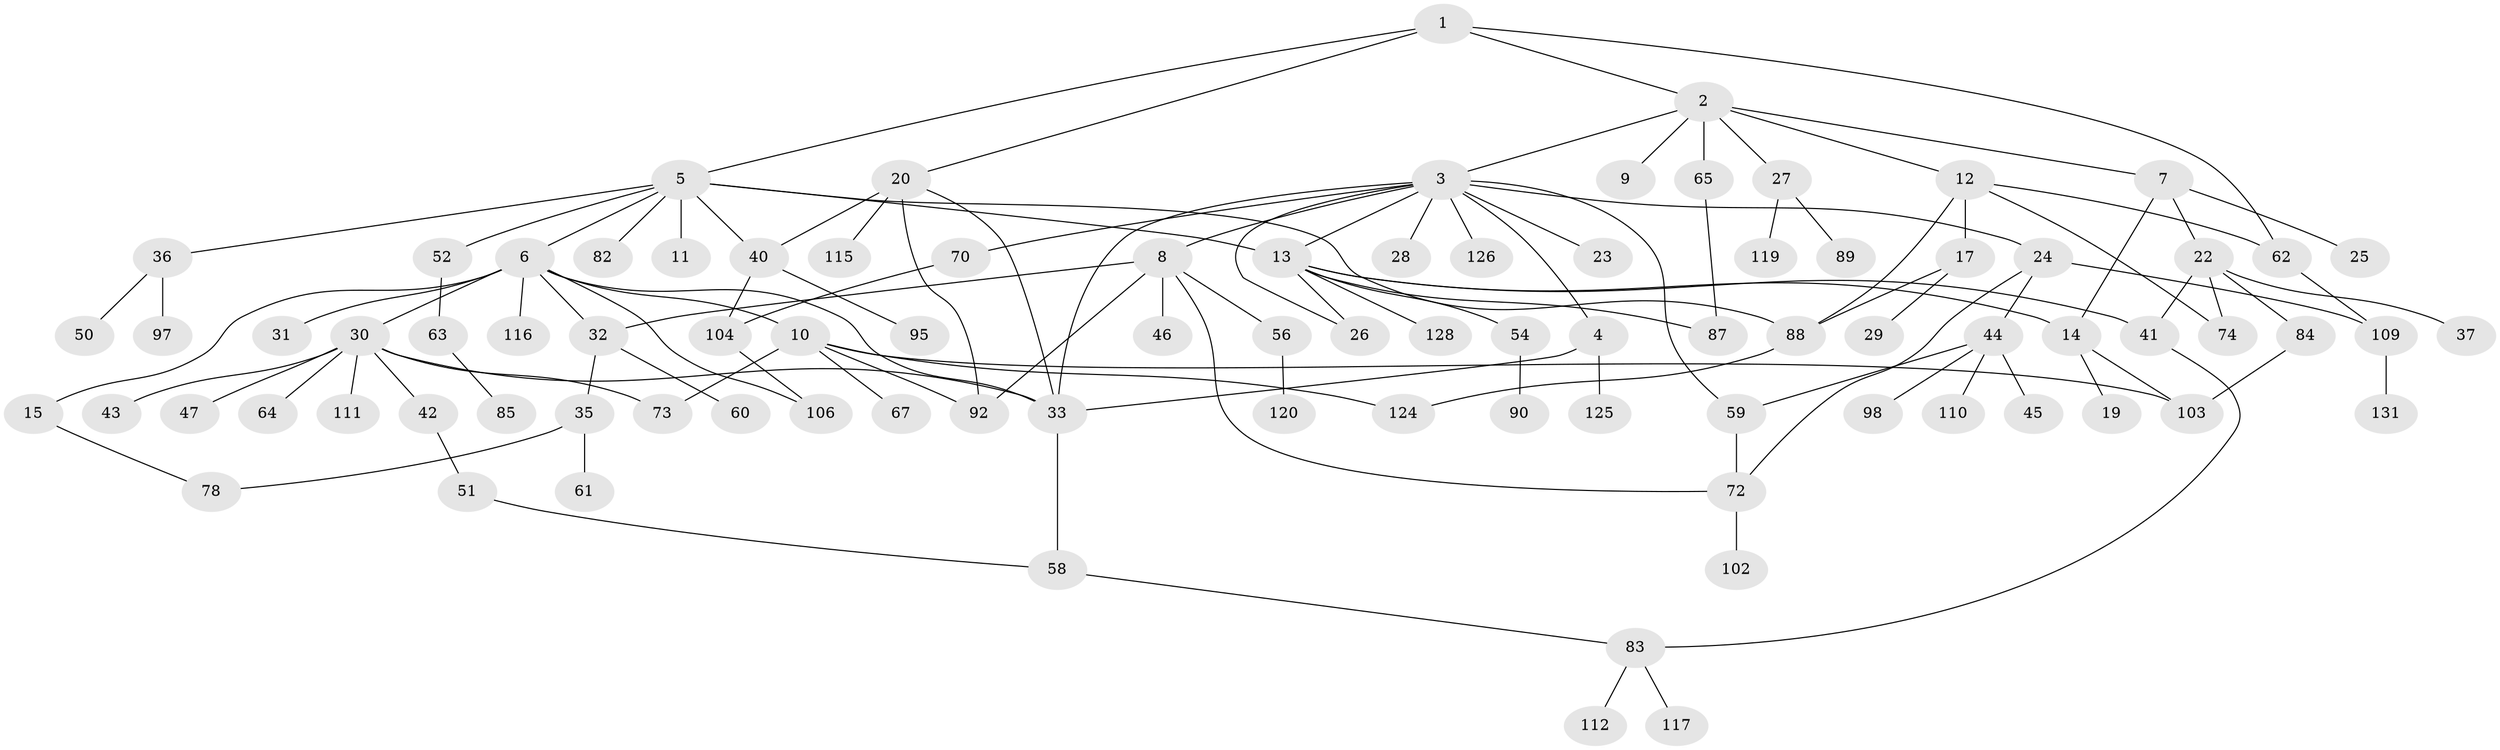 // original degree distribution, {4: 0.06870229007633588, 8: 0.007633587786259542, 9: 0.015267175572519083, 3: 0.17557251908396945, 7: 0.022900763358778626, 5: 0.05343511450381679, 6: 0.022900763358778626, 1: 0.37404580152671757, 2: 0.2595419847328244}
// Generated by graph-tools (version 1.1) at 2025/10/02/27/25 16:10:55]
// undirected, 90 vertices, 119 edges
graph export_dot {
graph [start="1"]
  node [color=gray90,style=filled];
  1;
  2 [super="+100"];
  3 [super="+18"];
  4 [super="+16"];
  5 [super="+38"];
  6 [super="+21"];
  7 [super="+34"];
  8;
  9;
  10 [super="+66"];
  11;
  12 [super="+48"];
  13 [super="+81"];
  14 [super="+108"];
  15 [super="+39"];
  17 [super="+86"];
  19 [super="+71"];
  20 [super="+69"];
  22;
  23;
  24;
  25;
  26;
  27 [super="+94"];
  28 [super="+57"];
  29;
  30 [super="+68"];
  31 [super="+121"];
  32;
  33;
  35 [super="+55"];
  36 [super="+49"];
  37 [super="+96"];
  40 [super="+53"];
  41;
  42;
  43;
  44 [super="+80"];
  45 [super="+118"];
  46;
  47;
  50;
  51 [super="+101"];
  52;
  54;
  56 [super="+77"];
  58 [super="+93"];
  59 [super="+76"];
  60;
  61;
  62 [super="+130"];
  63 [super="+75"];
  64;
  65 [super="+107"];
  67;
  70 [super="+122"];
  72 [super="+105"];
  73 [super="+91"];
  74;
  78 [super="+79"];
  82;
  83 [super="+99"];
  84 [super="+123"];
  85;
  87;
  88 [super="+114"];
  89;
  90;
  92;
  95;
  97;
  98;
  102;
  103 [super="+113"];
  104;
  106;
  109 [super="+127"];
  110;
  111;
  112;
  115;
  116;
  117;
  119;
  120;
  124;
  125;
  126 [super="+129"];
  128;
  131;
  1 -- 2;
  1 -- 5;
  1 -- 20;
  1 -- 62;
  2 -- 3;
  2 -- 7;
  2 -- 9;
  2 -- 12;
  2 -- 27;
  2 -- 65;
  3 -- 4;
  3 -- 8;
  3 -- 26;
  3 -- 28;
  3 -- 70;
  3 -- 126;
  3 -- 59;
  3 -- 33;
  3 -- 23;
  3 -- 24;
  3 -- 13;
  4 -- 33;
  4 -- 125;
  5 -- 6;
  5 -- 11;
  5 -- 13;
  5 -- 36;
  5 -- 40;
  5 -- 52;
  5 -- 82;
  5 -- 88;
  6 -- 10;
  6 -- 15;
  6 -- 116;
  6 -- 32;
  6 -- 106;
  6 -- 33;
  6 -- 31;
  6 -- 30;
  7 -- 14;
  7 -- 22;
  7 -- 25;
  8 -- 32;
  8 -- 46;
  8 -- 56;
  8 -- 92;
  8 -- 72;
  10 -- 67;
  10 -- 124;
  10 -- 73;
  10 -- 92;
  10 -- 103;
  12 -- 17;
  12 -- 62;
  12 -- 74;
  12 -- 88;
  13 -- 54;
  13 -- 128;
  13 -- 26 [weight=2];
  13 -- 41;
  13 -- 14;
  13 -- 87;
  14 -- 19;
  14 -- 103;
  15 -- 78;
  17 -- 29;
  17 -- 88;
  20 -- 92;
  20 -- 115;
  20 -- 33;
  20 -- 40;
  22 -- 37;
  22 -- 41;
  22 -- 84;
  22 -- 74;
  24 -- 44;
  24 -- 72;
  24 -- 109;
  27 -- 89;
  27 -- 119;
  30 -- 42;
  30 -- 43;
  30 -- 47;
  30 -- 64;
  30 -- 73;
  30 -- 33;
  30 -- 111;
  32 -- 35;
  32 -- 60;
  33 -- 58;
  35 -- 61;
  35 -- 78;
  36 -- 97;
  36 -- 50;
  40 -- 95;
  40 -- 104;
  41 -- 83;
  42 -- 51;
  44 -- 45;
  44 -- 59;
  44 -- 98;
  44 -- 110;
  51 -- 58;
  52 -- 63;
  54 -- 90;
  56 -- 120;
  58 -- 83;
  59 -- 72;
  62 -- 109;
  63 -- 85;
  65 -- 87;
  70 -- 104;
  72 -- 102;
  83 -- 112;
  83 -- 117;
  84 -- 103;
  88 -- 124;
  104 -- 106;
  109 -- 131;
}
